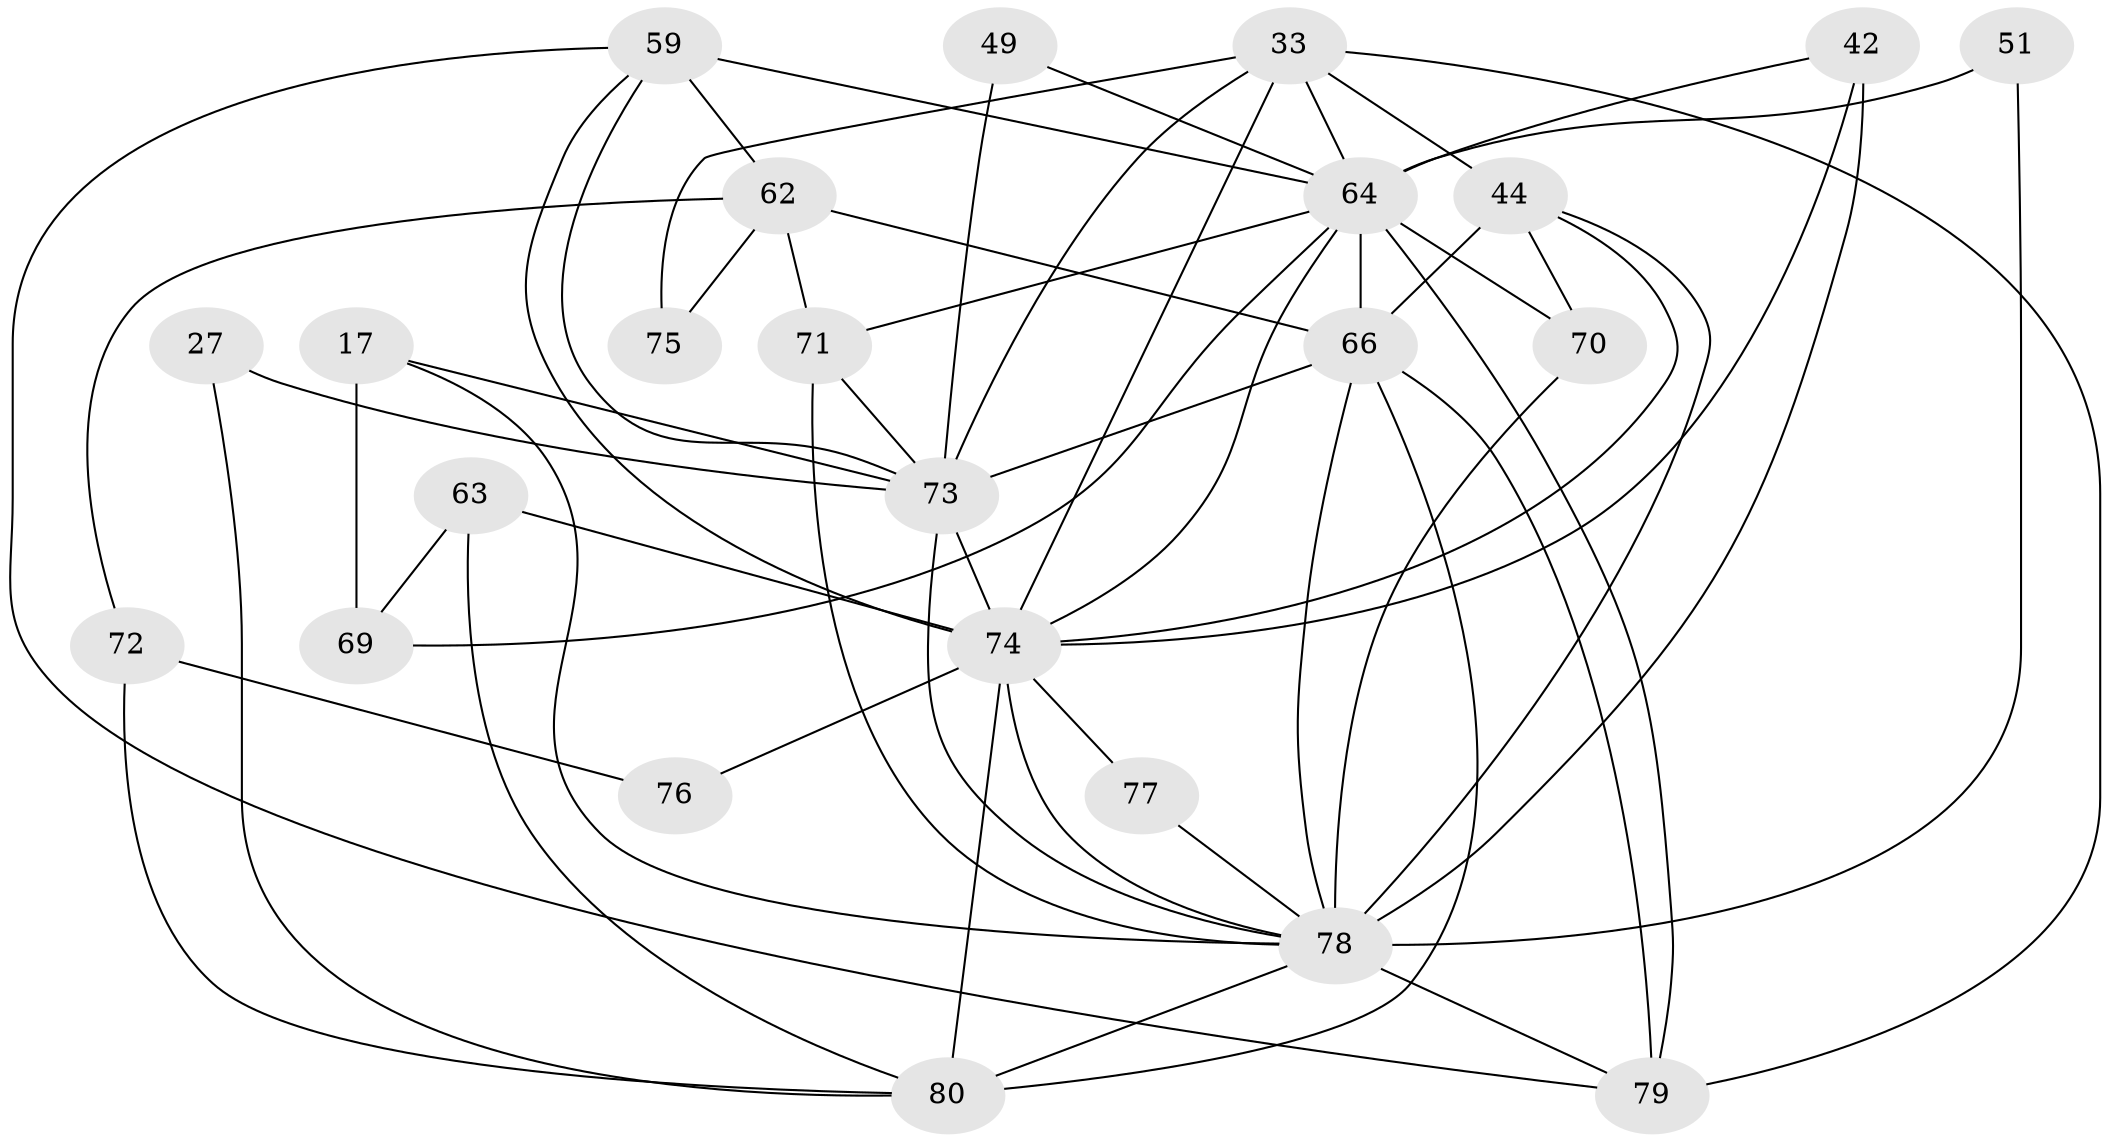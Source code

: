 // original degree distribution, {4: 0.2875, 2: 0.1625, 3: 0.2375, 5: 0.1625, 9: 0.0125, 6: 0.0875, 7: 0.0375, 8: 0.0125}
// Generated by graph-tools (version 1.1) at 2025/55/03/04/25 21:55:26]
// undirected, 24 vertices, 58 edges
graph export_dot {
graph [start="1"]
  node [color=gray90,style=filled];
  17;
  27;
  33 [super="+29"];
  42;
  44 [super="+21+2+18"];
  49;
  51 [super="+24"];
  59;
  62 [super="+34"];
  63 [super="+35"];
  64 [super="+10+57+61"];
  66 [super="+56"];
  69 [super="+14"];
  70 [super="+67"];
  71;
  72;
  73 [super="+31+48+43"];
  74 [super="+3+23+55+60+39"];
  75;
  76;
  77;
  78 [super="+68+65"];
  79 [super="+52+40+22"];
  80 [super="+30+47"];
  17 -- 69 [weight=2];
  17 -- 73 [weight=2];
  17 -- 78;
  27 -- 80;
  27 -- 73 [weight=2];
  33 -- 74 [weight=2];
  33 -- 64;
  33 -- 75;
  33 -- 44 [weight=2];
  33 -- 79;
  33 -- 73;
  42 -- 64 [weight=3];
  42 -- 74;
  42 -- 78 [weight=3];
  44 -- 74;
  44 -- 78;
  44 -- 70;
  44 -- 66 [weight=3];
  49 -- 73;
  49 -- 64;
  51 -- 78 [weight=3];
  51 -- 64 [weight=3];
  59 -- 62 [weight=2];
  59 -- 73;
  59 -- 74;
  59 -- 79;
  59 -- 64;
  62 -- 72;
  62 -- 75;
  62 -- 71;
  62 -- 66 [weight=2];
  63 -- 69;
  63 -- 74 [weight=2];
  63 -- 80 [weight=2];
  64 -- 70 [weight=2];
  64 -- 69;
  64 -- 71;
  64 -- 79 [weight=4];
  64 -- 66 [weight=4];
  64 -- 74 [weight=3];
  66 -- 73 [weight=2];
  66 -- 78 [weight=2];
  66 -- 79;
  66 -- 80 [weight=2];
  70 -- 78;
  71 -- 73;
  71 -- 78;
  72 -- 76;
  72 -- 80;
  73 -- 74 [weight=4];
  73 -- 78 [weight=2];
  74 -- 78 [weight=3];
  74 -- 80 [weight=2];
  74 -- 76 [weight=2];
  74 -- 77;
  77 -- 78;
  78 -- 79 [weight=4];
  78 -- 80;
}
